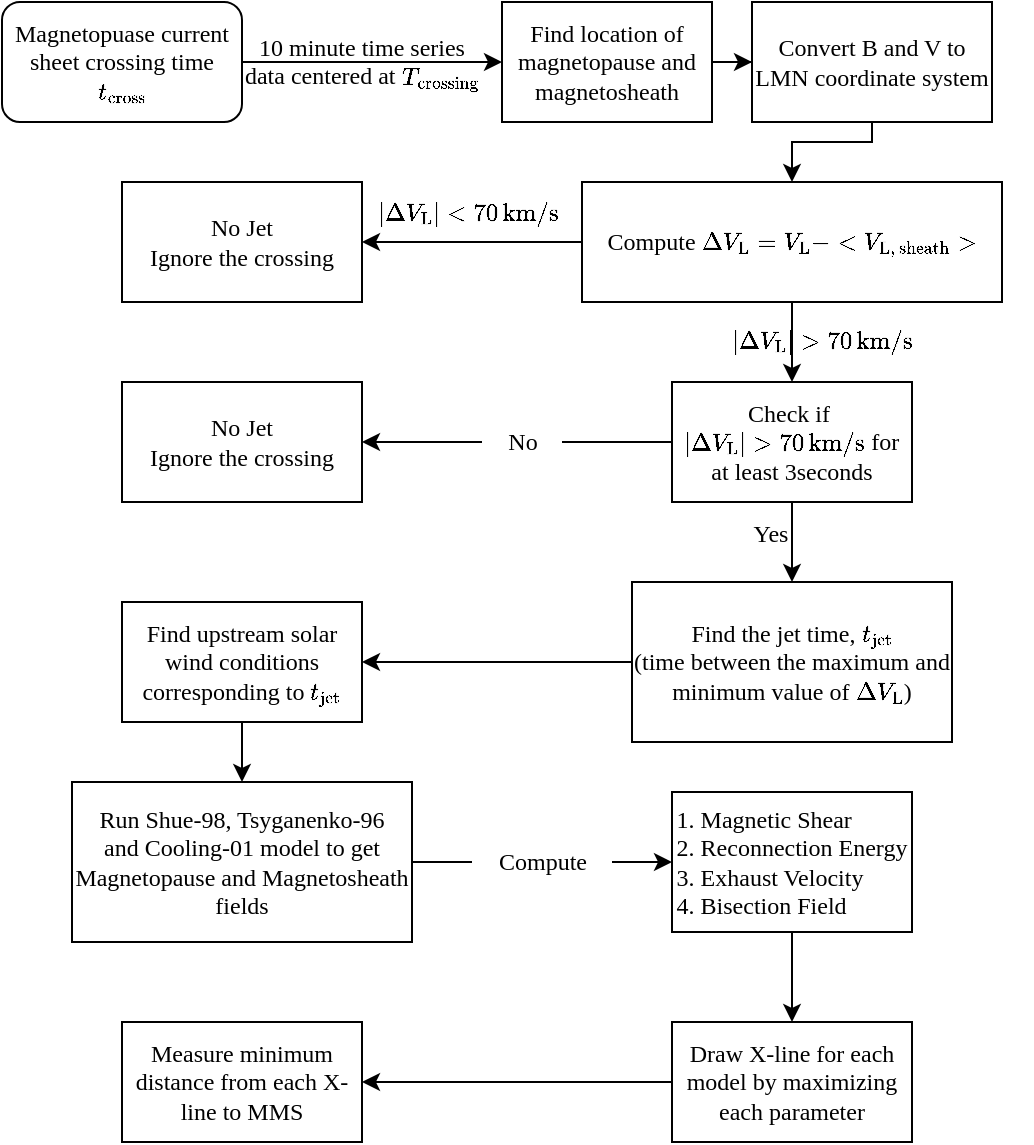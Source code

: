 <mxfile version="20.2.3" type="device"><diagram name="Page-1" id="QatzFrwGqpyG419xv41T"><mxGraphModel dx="1408" dy="891" grid="1" gridSize="10" guides="1" tooltips="1" connect="1" arrows="1" fold="1" page="1" pageScale="1" pageWidth="850" pageHeight="1100" math="1" shadow="0"><root><mxCell id="0"/><mxCell id="1" parent="0"/><mxCell id="yoTiVwXmfB_WLVeaLWMD-28" value="10 minute time series data centered at&amp;nbsp;\(T_{\rm&amp;nbsp;crossing}\)" style="whiteSpace=wrap;html=1;strokeColor=none;fontFamily=Times New Roman;" parent="1" vertex="1"><mxGeometry x="130" y="50" width="120" as="geometry"/></mxCell><mxCell id="yoTiVwXmfB_WLVeaLWMD-1" value="Magnetopuase current sheet crossing time \(t_{\rm&amp;nbsp;cross}\)" style="rounded=1;whiteSpace=wrap;html=1;fontFamily=Times New Roman;" parent="1" vertex="1"><mxGeometry x="10" y="20" width="120" height="60" as="geometry"/></mxCell><mxCell id="yoTiVwXmfB_WLVeaLWMD-7" value="" style="edgeStyle=orthogonalEdgeStyle;rounded=0;orthogonalLoop=1;jettySize=auto;html=1;fontFamily=Times New Roman;" parent="1" source="yoTiVwXmfB_WLVeaLWMD-5" target="yoTiVwXmfB_WLVeaLWMD-6" edge="1"><mxGeometry relative="1" as="geometry"/></mxCell><mxCell id="yoTiVwXmfB_WLVeaLWMD-2" value="" style="endArrow=classic;html=1;rounded=0;exitX=1;exitY=0.5;exitDx=0;exitDy=0;entryX=0;entryY=0.5;entryDx=0;entryDy=0;fontFamily=Times New Roman;" parent="1" source="yoTiVwXmfB_WLVeaLWMD-1" target="yoTiVwXmfB_WLVeaLWMD-5" edge="1"><mxGeometry width="50" height="50" relative="1" as="geometry"><mxPoint x="570" y="440" as="sourcePoint"/><mxPoint x="410" y="160" as="targetPoint"/></mxGeometry></mxCell><mxCell id="yoTiVwXmfB_WLVeaLWMD-5" value="Find location of magnetopause and magnetosheath" style="rounded=0;whiteSpace=wrap;html=1;fontFamily=Times New Roman;" parent="1" vertex="1"><mxGeometry x="260" y="20" width="105" height="60" as="geometry"/></mxCell><mxCell id="yoTiVwXmfB_WLVeaLWMD-9" value="" style="edgeStyle=orthogonalEdgeStyle;rounded=0;orthogonalLoop=1;jettySize=auto;html=1;fontFamily=Times New Roman;" parent="1" source="yoTiVwXmfB_WLVeaLWMD-6" target="yoTiVwXmfB_WLVeaLWMD-8" edge="1"><mxGeometry relative="1" as="geometry"><Array as="points"><mxPoint x="445" y="90"/><mxPoint x="405" y="90"/></Array></mxGeometry></mxCell><mxCell id="yoTiVwXmfB_WLVeaLWMD-6" value="Convert B and V to LMN coordinate system" style="whiteSpace=wrap;html=1;rounded=0;fontFamily=Times New Roman;" parent="1" vertex="1"><mxGeometry x="385" y="20" width="120" height="60" as="geometry"/></mxCell><mxCell id="yoTiVwXmfB_WLVeaLWMD-12" value="" style="edgeStyle=orthogonalEdgeStyle;rounded=0;orthogonalLoop=1;jettySize=auto;html=1;entryX=1;entryY=0.5;entryDx=0;entryDy=0;fontFamily=Times New Roman;" parent="1" source="yoTiVwXmfB_WLVeaLWMD-8" target="yoTiVwXmfB_WLVeaLWMD-10" edge="1"><mxGeometry relative="1" as="geometry"><mxPoint x="130" y="190" as="targetPoint"/></mxGeometry></mxCell><mxCell id="yoTiVwXmfB_WLVeaLWMD-15" value="" style="edgeStyle=orthogonalEdgeStyle;rounded=0;orthogonalLoop=1;jettySize=auto;html=1;fontFamily=Times New Roman;" parent="1" source="yoTiVwXmfB_WLVeaLWMD-8" target="yoTiVwXmfB_WLVeaLWMD-14" edge="1"><mxGeometry relative="1" as="geometry"/></mxCell><mxCell id="yoTiVwXmfB_WLVeaLWMD-8" value="Compute \(\Delta V_{\rm L} = V_{\rm L} - &amp;lt;V_{\rm L,\,sheath}&amp;gt;\)" style="whiteSpace=wrap;html=1;rounded=0;fontFamily=Times New Roman;" parent="1" vertex="1"><mxGeometry x="300" y="110" width="210" height="60" as="geometry"/></mxCell><mxCell id="yoTiVwXmfB_WLVeaLWMD-10" value="No Jet&lt;br&gt;Ignore the crossing" style="whiteSpace=wrap;html=1;rounded=0;fontFamily=Times New Roman;" parent="1" vertex="1"><mxGeometry x="70" y="110" width="120" height="60" as="geometry"/></mxCell><mxCell id="yoTiVwXmfB_WLVeaLWMD-13" value="\(|\Delta V_{\rm L}| &amp;lt; 70\,\rm{km/s}\)" style="text;html=1;align=center;verticalAlign=middle;resizable=0;points=[];autosize=1;strokeColor=none;fillColor=none;fontFamily=Times New Roman;" parent="1" vertex="1"><mxGeometry x="138" y="110" width="210" height="30" as="geometry"/></mxCell><mxCell id="yoTiVwXmfB_WLVeaLWMD-33" value="" style="edgeStyle=orthogonalEdgeStyle;rounded=0;orthogonalLoop=1;jettySize=auto;html=1;fontFamily=Times New Roman;startArrow=none;" parent="1" source="yoTiVwXmfB_WLVeaLWMD-34" target="yoTiVwXmfB_WLVeaLWMD-17" edge="1"><mxGeometry relative="1" as="geometry"/></mxCell><mxCell id="yoTiVwXmfB_WLVeaLWMD-37" value="" style="edgeStyle=orthogonalEdgeStyle;rounded=0;orthogonalLoop=1;jettySize=auto;html=1;fontFamily=Times New Roman;" parent="1" source="yoTiVwXmfB_WLVeaLWMD-14" target="yoTiVwXmfB_WLVeaLWMD-20" edge="1"><mxGeometry relative="1" as="geometry"/></mxCell><mxCell id="yoTiVwXmfB_WLVeaLWMD-14" value="Check if&amp;nbsp;\(|\Delta V_{\rm L}| &amp;gt; 70\,\rm{km/s}\) for at least 3seconds" style="whiteSpace=wrap;html=1;rounded=0;fontFamily=Times New Roman;" parent="1" vertex="1"><mxGeometry x="345" y="210" width="120" height="60" as="geometry"/></mxCell><mxCell id="yoTiVwXmfB_WLVeaLWMD-16" value="\(|\Delta V_{\rm L}| &amp;gt; 70\,\rm{km/s}\)" style="text;html=1;align=center;verticalAlign=middle;resizable=0;points=[];autosize=1;strokeColor=none;fillColor=none;fontFamily=Times New Roman;" parent="1" vertex="1"><mxGeometry x="315" y="174" width="210" height="30" as="geometry"/></mxCell><mxCell id="yoTiVwXmfB_WLVeaLWMD-17" value="No Jet&lt;br&gt;Ignore the crossing" style="whiteSpace=wrap;html=1;rounded=0;fontFamily=Times New Roman;" parent="1" vertex="1"><mxGeometry x="70" y="210" width="120" height="60" as="geometry"/></mxCell><mxCell id="yoTiVwXmfB_WLVeaLWMD-23" value="" style="edgeStyle=orthogonalEdgeStyle;rounded=0;orthogonalLoop=1;jettySize=auto;html=1;fontFamily=Times New Roman;" parent="1" source="yoTiVwXmfB_WLVeaLWMD-20" target="yoTiVwXmfB_WLVeaLWMD-22" edge="1"><mxGeometry relative="1" as="geometry"/></mxCell><mxCell id="yoTiVwXmfB_WLVeaLWMD-20" value="Find the jet time, \(t_{\rm jet}\)&lt;br&gt;(time between the maximum and minimum value of \(\Delta V_{\rm L}\))" style="whiteSpace=wrap;html=1;rounded=0;fontFamily=Times New Roman;" parent="1" vertex="1"><mxGeometry x="325" y="310" width="160" height="80" as="geometry"/></mxCell><mxCell id="yoTiVwXmfB_WLVeaLWMD-25" value="" style="edgeStyle=orthogonalEdgeStyle;rounded=0;orthogonalLoop=1;jettySize=auto;html=1;fontFamily=Times New Roman;" parent="1" source="yoTiVwXmfB_WLVeaLWMD-22" target="yoTiVwXmfB_WLVeaLWMD-24" edge="1"><mxGeometry relative="1" as="geometry"/></mxCell><mxCell id="yoTiVwXmfB_WLVeaLWMD-22" value="Find upstream solar wind conditions corresponding to \(t_{\rm jet}\)" style="whiteSpace=wrap;html=1;rounded=0;fontFamily=Times New Roman;" parent="1" vertex="1"><mxGeometry x="70" y="320" width="120" height="60" as="geometry"/></mxCell><mxCell id="yoTiVwXmfB_WLVeaLWMD-46" value="" style="edgeStyle=orthogonalEdgeStyle;rounded=0;orthogonalLoop=1;jettySize=auto;html=1;fontFamily=Times New Roman;startArrow=none;" parent="1" source="yoTiVwXmfB_WLVeaLWMD-47" target="yoTiVwXmfB_WLVeaLWMD-45" edge="1"><mxGeometry relative="1" as="geometry"/></mxCell><mxCell id="yoTiVwXmfB_WLVeaLWMD-24" value="Run Shue-98, Tsyganenko-96&lt;br&gt;and Cooling-01 model to get &lt;br&gt;Magnetopause and Magnetosheath fields" style="whiteSpace=wrap;html=1;rounded=0;fontFamily=Times New Roman;" parent="1" vertex="1"><mxGeometry x="45" y="410" width="170" height="80" as="geometry"/></mxCell><mxCell id="yoTiVwXmfB_WLVeaLWMD-35" value="" style="edgeStyle=orthogonalEdgeStyle;rounded=0;orthogonalLoop=1;jettySize=auto;html=1;fontFamily=Times New Roman;endArrow=none;" parent="1" source="yoTiVwXmfB_WLVeaLWMD-14" target="yoTiVwXmfB_WLVeaLWMD-34" edge="1"><mxGeometry relative="1" as="geometry"><mxPoint x="345" y="240" as="sourcePoint"/><mxPoint x="280" y="240" as="targetPoint"/></mxGeometry></mxCell><mxCell id="yoTiVwXmfB_WLVeaLWMD-34" value="No" style="text;html=1;align=center;verticalAlign=middle;resizable=0;points=[];autosize=1;strokeColor=none;fillColor=none;fontFamily=Times New Roman;" parent="1" vertex="1"><mxGeometry x="250" y="225" width="40" height="30" as="geometry"/></mxCell><mxCell id="yoTiVwXmfB_WLVeaLWMD-43" value="Yes" style="text;html=1;align=center;verticalAlign=middle;resizable=0;points=[];autosize=1;strokeColor=none;fillColor=none;fontFamily=Times New Roman;" parent="1" vertex="1"><mxGeometry x="374" y="271" width="40" height="30" as="geometry"/></mxCell><mxCell id="yoTiVwXmfB_WLVeaLWMD-51" value="" style="edgeStyle=orthogonalEdgeStyle;rounded=0;orthogonalLoop=1;jettySize=auto;html=1;fontFamily=Times New Roman;" parent="1" source="yoTiVwXmfB_WLVeaLWMD-45" target="yoTiVwXmfB_WLVeaLWMD-50" edge="1"><mxGeometry relative="1" as="geometry"/></mxCell><mxCell id="yoTiVwXmfB_WLVeaLWMD-45" value="&lt;div style=&quot;text-align: left;&quot;&gt;&lt;span style=&quot;background-color: initial;&quot;&gt;1. Magnetic Shear&lt;/span&gt;&lt;/div&gt;&lt;div style=&quot;text-align: left;&quot;&gt;&lt;span style=&quot;background-color: initial;&quot;&gt;2. Reconnection Energy&lt;/span&gt;&lt;/div&gt;&lt;span style=&quot;background-color: initial;&quot;&gt;&lt;div style=&quot;text-align: left;&quot;&gt;&lt;span style=&quot;background-color: initial;&quot;&gt;3. Exhaust Velocity&lt;/span&gt;&lt;/div&gt;&lt;/span&gt;&lt;div style=&quot;text-align: left;&quot;&gt;&lt;span style=&quot;background-color: initial;&quot;&gt;4. Bisection Field&lt;/span&gt;&lt;/div&gt;" style="whiteSpace=wrap;html=1;fontFamily=Times New Roman;rounded=0;" parent="1" vertex="1"><mxGeometry x="345" y="415" width="120" height="70" as="geometry"/></mxCell><mxCell id="yoTiVwXmfB_WLVeaLWMD-48" value="" style="edgeStyle=orthogonalEdgeStyle;rounded=0;orthogonalLoop=1;jettySize=auto;html=1;fontFamily=Times New Roman;endArrow=none;" parent="1" source="yoTiVwXmfB_WLVeaLWMD-24" target="yoTiVwXmfB_WLVeaLWMD-47" edge="1"><mxGeometry relative="1" as="geometry"><mxPoint x="315" y="450" as="sourcePoint"/><mxPoint x="420" y="450" as="targetPoint"/></mxGeometry></mxCell><mxCell id="yoTiVwXmfB_WLVeaLWMD-47" value="Compute" style="text;html=1;align=center;verticalAlign=middle;resizable=0;points=[];autosize=1;strokeColor=none;fillColor=none;fontFamily=Times New Roman;" parent="1" vertex="1"><mxGeometry x="245" y="435" width="70" height="30" as="geometry"/></mxCell><mxCell id="yoTiVwXmfB_WLVeaLWMD-53" value="" style="edgeStyle=orthogonalEdgeStyle;rounded=0;orthogonalLoop=1;jettySize=auto;html=1;fontFamily=Times New Roman;" parent="1" source="yoTiVwXmfB_WLVeaLWMD-50" target="yoTiVwXmfB_WLVeaLWMD-52" edge="1"><mxGeometry relative="1" as="geometry"/></mxCell><mxCell id="yoTiVwXmfB_WLVeaLWMD-50" value="Draw X-line for each model by maximizing each parameter" style="whiteSpace=wrap;html=1;fontFamily=Times New Roman;rounded=0;" parent="1" vertex="1"><mxGeometry x="345" y="530" width="120" height="60" as="geometry"/></mxCell><mxCell id="yoTiVwXmfB_WLVeaLWMD-52" value="Measure minimum distance from each X-line to MMS" style="whiteSpace=wrap;html=1;fontFamily=Times New Roman;rounded=0;" parent="1" vertex="1"><mxGeometry x="70" y="530" width="120" height="60" as="geometry"/></mxCell></root></mxGraphModel></diagram></mxfile>